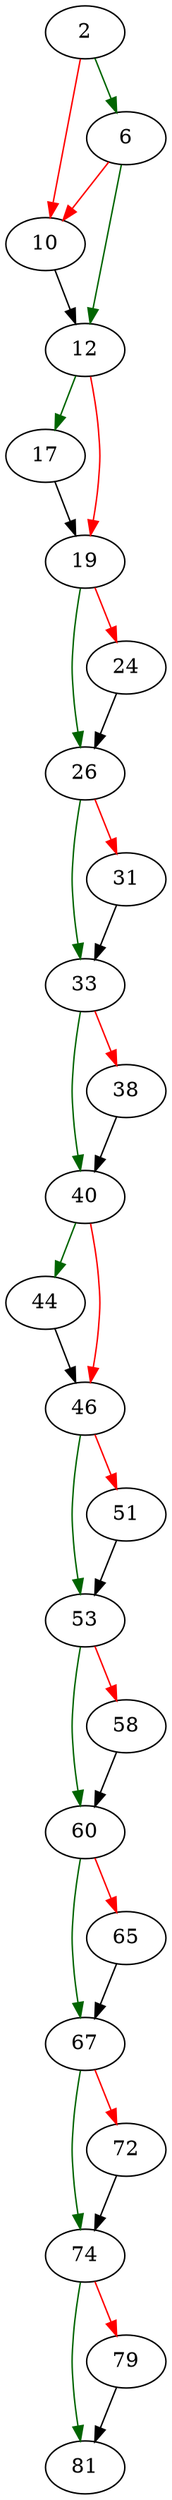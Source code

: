 strict digraph "key_to_opts" {
	// Node definitions.
	2 [entry=true];
	6;
	10;
	12;
	17;
	19;
	26;
	24;
	33;
	31;
	40;
	38;
	44;
	46;
	53;
	51;
	60;
	58;
	67;
	65;
	74;
	72;
	81;
	79;

	// Edge definitions.
	2 -> 6 [
		color=darkgreen
		cond=true
	];
	2 -> 10 [
		color=red
		cond=false
	];
	6 -> 10 [
		color=red
		cond=false
	];
	6 -> 12 [
		color=darkgreen
		cond=true
	];
	10 -> 12;
	12 -> 17 [
		color=darkgreen
		cond=true
	];
	12 -> 19 [
		color=red
		cond=false
	];
	17 -> 19;
	19 -> 26 [
		color=darkgreen
		cond=true
	];
	19 -> 24 [
		color=red
		cond=false
	];
	26 -> 33 [
		color=darkgreen
		cond=true
	];
	26 -> 31 [
		color=red
		cond=false
	];
	24 -> 26;
	33 -> 40 [
		color=darkgreen
		cond=true
	];
	33 -> 38 [
		color=red
		cond=false
	];
	31 -> 33;
	40 -> 44 [
		color=darkgreen
		cond=true
	];
	40 -> 46 [
		color=red
		cond=false
	];
	38 -> 40;
	44 -> 46;
	46 -> 53 [
		color=darkgreen
		cond=true
	];
	46 -> 51 [
		color=red
		cond=false
	];
	53 -> 60 [
		color=darkgreen
		cond=true
	];
	53 -> 58 [
		color=red
		cond=false
	];
	51 -> 53;
	60 -> 67 [
		color=darkgreen
		cond=true
	];
	60 -> 65 [
		color=red
		cond=false
	];
	58 -> 60;
	67 -> 74 [
		color=darkgreen
		cond=true
	];
	67 -> 72 [
		color=red
		cond=false
	];
	65 -> 67;
	74 -> 81 [
		color=darkgreen
		cond=true
	];
	74 -> 79 [
		color=red
		cond=false
	];
	72 -> 74;
	79 -> 81;
}
